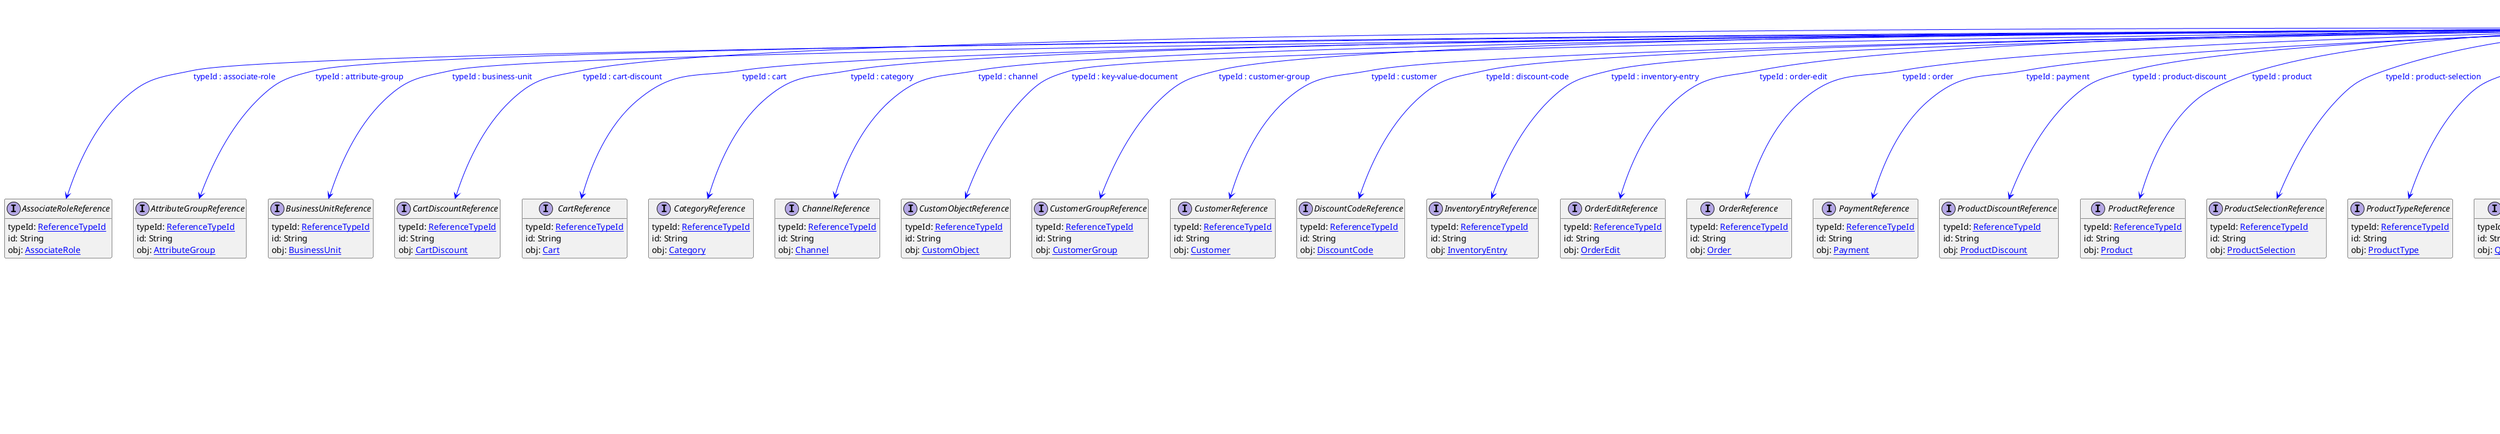@startuml

hide empty fields
hide empty methods
legend
|= |= line |
|<back:black>   </back>| inheritance |
|<back:green>   </back>| property reference |
|<back:blue>   </back>| discriminated class |
endlegend
interface Reference [[Reference.svg]]  {
    typeId: [[ReferenceTypeId.svg ReferenceTypeId]]
    id: String
}


interface AssociateRoleReference [[AssociateRoleReference.svg]]  {
    typeId: [[ReferenceTypeId.svg ReferenceTypeId]]
    id: String
    obj: [[AssociateRole.svg AssociateRole]]
}
interface AttributeGroupReference [[AttributeGroupReference.svg]]  {
    typeId: [[ReferenceTypeId.svg ReferenceTypeId]]
    id: String
    obj: [[AttributeGroup.svg AttributeGroup]]
}
interface BusinessUnitReference [[BusinessUnitReference.svg]]  {
    typeId: [[ReferenceTypeId.svg ReferenceTypeId]]
    id: String
    obj: [[BusinessUnit.svg BusinessUnit]]
}
interface CartDiscountReference [[CartDiscountReference.svg]]  {
    typeId: [[ReferenceTypeId.svg ReferenceTypeId]]
    id: String
    obj: [[CartDiscount.svg CartDiscount]]
}
interface CartReference [[CartReference.svg]]  {
    typeId: [[ReferenceTypeId.svg ReferenceTypeId]]
    id: String
    obj: [[Cart.svg Cart]]
}
interface CategoryReference [[CategoryReference.svg]]  {
    typeId: [[ReferenceTypeId.svg ReferenceTypeId]]
    id: String
    obj: [[Category.svg Category]]
}
interface ChannelReference [[ChannelReference.svg]]  {
    typeId: [[ReferenceTypeId.svg ReferenceTypeId]]
    id: String
    obj: [[Channel.svg Channel]]
}
interface CustomObjectReference [[CustomObjectReference.svg]]  {
    typeId: [[ReferenceTypeId.svg ReferenceTypeId]]
    id: String
    obj: [[CustomObject.svg CustomObject]]
}
interface CustomerGroupReference [[CustomerGroupReference.svg]]  {
    typeId: [[ReferenceTypeId.svg ReferenceTypeId]]
    id: String
    obj: [[CustomerGroup.svg CustomerGroup]]
}
interface CustomerReference [[CustomerReference.svg]]  {
    typeId: [[ReferenceTypeId.svg ReferenceTypeId]]
    id: String
    obj: [[Customer.svg Customer]]
}
interface DiscountCodeReference [[DiscountCodeReference.svg]]  {
    typeId: [[ReferenceTypeId.svg ReferenceTypeId]]
    id: String
    obj: [[DiscountCode.svg DiscountCode]]
}
interface InventoryEntryReference [[InventoryEntryReference.svg]]  {
    typeId: [[ReferenceTypeId.svg ReferenceTypeId]]
    id: String
    obj: [[InventoryEntry.svg InventoryEntry]]
}
interface OrderEditReference [[OrderEditReference.svg]]  {
    typeId: [[ReferenceTypeId.svg ReferenceTypeId]]
    id: String
    obj: [[OrderEdit.svg OrderEdit]]
}
interface OrderReference [[OrderReference.svg]]  {
    typeId: [[ReferenceTypeId.svg ReferenceTypeId]]
    id: String
    obj: [[Order.svg Order]]
}
interface PaymentReference [[PaymentReference.svg]]  {
    typeId: [[ReferenceTypeId.svg ReferenceTypeId]]
    id: String
    obj: [[Payment.svg Payment]]
}
interface ProductDiscountReference [[ProductDiscountReference.svg]]  {
    typeId: [[ReferenceTypeId.svg ReferenceTypeId]]
    id: String
    obj: [[ProductDiscount.svg ProductDiscount]]
}
interface ProductReference [[ProductReference.svg]]  {
    typeId: [[ReferenceTypeId.svg ReferenceTypeId]]
    id: String
    obj: [[Product.svg Product]]
}
interface ProductSelectionReference [[ProductSelectionReference.svg]]  {
    typeId: [[ReferenceTypeId.svg ReferenceTypeId]]
    id: String
    obj: [[ProductSelection.svg ProductSelection]]
}
interface ProductTypeReference [[ProductTypeReference.svg]]  {
    typeId: [[ReferenceTypeId.svg ReferenceTypeId]]
    id: String
    obj: [[ProductType.svg ProductType]]
}
interface QuoteReference [[QuoteReference.svg]]  {
    typeId: [[ReferenceTypeId.svg ReferenceTypeId]]
    id: String
    obj: [[Quote.svg Quote]]
}
interface QuoteRequestReference [[QuoteRequestReference.svg]]  {
    typeId: [[ReferenceTypeId.svg ReferenceTypeId]]
    id: String
    obj: [[QuoteRequest.svg QuoteRequest]]
}
interface ReviewReference [[ReviewReference.svg]]  {
    typeId: [[ReferenceTypeId.svg ReferenceTypeId]]
    id: String
    obj: [[Review.svg Review]]
}
interface ShippingMethodReference [[ShippingMethodReference.svg]]  {
    typeId: [[ReferenceTypeId.svg ReferenceTypeId]]
    id: String
    obj: [[ShippingMethod.svg ShippingMethod]]
}
interface ShoppingListReference [[ShoppingListReference.svg]]  {
    typeId: [[ReferenceTypeId.svg ReferenceTypeId]]
    id: String
    obj: [[ShoppingList.svg ShoppingList]]
}
interface StagedQuoteReference [[StagedQuoteReference.svg]]  {
    typeId: [[ReferenceTypeId.svg ReferenceTypeId]]
    id: String
    obj: [[StagedQuote.svg StagedQuote]]
}
interface StandalonePriceReference [[StandalonePriceReference.svg]]  {
    typeId: [[ReferenceTypeId.svg ReferenceTypeId]]
    id: String
    obj: [[StandalonePrice.svg StandalonePrice]]
}
interface StateReference [[StateReference.svg]]  {
    typeId: [[ReferenceTypeId.svg ReferenceTypeId]]
    id: String
    obj: [[State.svg State]]
}
interface StoreReference [[StoreReference.svg]]  {
    typeId: [[ReferenceTypeId.svg ReferenceTypeId]]
    id: String
    obj: [[Store.svg Store]]
}
interface TaxCategoryReference [[TaxCategoryReference.svg]]  {
    typeId: [[ReferenceTypeId.svg ReferenceTypeId]]
    id: String
    obj: [[TaxCategory.svg TaxCategory]]
}
interface TypeReference [[TypeReference.svg]]  {
    typeId: [[ReferenceTypeId.svg ReferenceTypeId]]
    id: String
    obj: [[Type.svg Type]]
}
interface ZoneReference [[ZoneReference.svg]]  {
    typeId: [[ReferenceTypeId.svg ReferenceTypeId]]
    id: String
    obj: [[Zone.svg Zone]]
}
interface CartDiscount [[CartDiscount.svg]]  {
    id: String
    version: Long
    createdAt: DateTime
    lastModifiedAt: DateTime
    lastModifiedBy: [[LastModifiedBy.svg LastModifiedBy]]
    createdBy: [[CreatedBy.svg CreatedBy]]
    name: [[LocalizedString.svg LocalizedString]]
    key: String
    description: [[LocalizedString.svg LocalizedString]]
    value: [[CartDiscountValue.svg CartDiscountValue]]
    cartPredicate: String
    target: [[CartDiscountTarget.svg CartDiscountTarget]]
    sortOrder: String
    isActive: Boolean
    validFrom: DateTime
    validUntil: DateTime
    requiresDiscountCode: Boolean
    references: [[Reference.svg List<Reference>]]
    stackingMode: [[StackingMode.svg StackingMode]]
    custom: [[CustomFields.svg CustomFields]]
}
interface DiscountCode [[DiscountCode.svg]]  {
    id: String
    version: Long
    createdAt: DateTime
    lastModifiedAt: DateTime
    lastModifiedBy: [[LastModifiedBy.svg LastModifiedBy]]
    createdBy: [[CreatedBy.svg CreatedBy]]
    name: [[LocalizedString.svg LocalizedString]]
    description: [[LocalizedString.svg LocalizedString]]
    code: String
    cartDiscounts: [[CartDiscountReference.svg List<CartDiscountReference>]]
    cartPredicate: String
    isActive: Boolean
    references: [[Reference.svg List<Reference>]]
    maxApplications: Long
    maxApplicationsPerCustomer: Long
    custom: [[CustomFields.svg CustomFields]]
    groups: [[String.svg List<String>]]
    validFrom: DateTime
    validUntil: DateTime
    applicationVersion: Long
}
interface ProductDiscount [[ProductDiscount.svg]]  {
    id: String
    version: Long
    createdAt: DateTime
    lastModifiedAt: DateTime
    lastModifiedBy: [[LastModifiedBy.svg LastModifiedBy]]
    createdBy: [[CreatedBy.svg CreatedBy]]
    name: [[LocalizedString.svg LocalizedString]]
    key: String
    description: [[LocalizedString.svg LocalizedString]]
    value: [[ProductDiscountValue.svg ProductDiscountValue]]
    predicate: String
    sortOrder: String
    isActive: Boolean
    references: [[Reference.svg List<Reference>]]
    validFrom: DateTime
    validUntil: DateTime
}
interface DuplicateFieldWithConflictingResourceError [[DuplicateFieldWithConflictingResourceError.svg]]  {
    code: String
    message: String
    field: String
    duplicateValue: [[Object.svg Object]]
    conflictingResource: [[Reference.svg Reference]]
}
interface ExtensionInput [[ExtensionInput.svg]]  {
    action: [[ExtensionAction.svg ExtensionAction]]
    resource: [[Reference.svg Reference]]
}
interface Message [[Message.svg]]  {
    id: String
    version: Long
    createdAt: DateTime
    lastModifiedAt: DateTime
    lastModifiedBy: [[LastModifiedBy.svg LastModifiedBy]]
    createdBy: [[CreatedBy.svg CreatedBy]]
    sequenceNumber: Long
    resource: [[Reference.svg Reference]]
    resourceVersion: Long
    type: String
    resourceUserProvidedIdentifiers: [[UserProvidedIdentifiers.svg UserProvidedIdentifiers]]
}
interface ReviewRatingSetMessage [[ReviewRatingSetMessage.svg]]  {
    id: String
    version: Long
    createdAt: DateTime
    lastModifiedAt: DateTime
    lastModifiedBy: [[LastModifiedBy.svg LastModifiedBy]]
    createdBy: [[CreatedBy.svg CreatedBy]]
    sequenceNumber: Long
    resource: [[Reference.svg Reference]]
    resourceVersion: Long
    type: String
    resourceUserProvidedIdentifiers: [[UserProvidedIdentifiers.svg UserProvidedIdentifiers]]
    oldRating: Double
    newRating: Double
    includedInStatistics: Boolean
    target: [[Reference.svg Reference]]
}
interface ReviewStateTransitionMessage [[ReviewStateTransitionMessage.svg]]  {
    id: String
    version: Long
    createdAt: DateTime
    lastModifiedAt: DateTime
    lastModifiedBy: [[LastModifiedBy.svg LastModifiedBy]]
    createdBy: [[CreatedBy.svg CreatedBy]]
    sequenceNumber: Long
    resource: [[Reference.svg Reference]]
    resourceVersion: Long
    type: String
    resourceUserProvidedIdentifiers: [[UserProvidedIdentifiers.svg UserProvidedIdentifiers]]
    oldState: [[StateReference.svg StateReference]]
    newState: [[StateReference.svg StateReference]]
    oldIncludedInStatistics: Boolean
    newIncludedInStatistics: Boolean
    target: [[Reference.svg Reference]]
    force: Boolean
}
interface ReviewRatingSetMessagePayload [[ReviewRatingSetMessagePayload.svg]]  {
    type: String
    oldRating: Double
    newRating: Double
    includedInStatistics: Boolean
    target: [[Reference.svg Reference]]
}
interface ReviewStateTransitionMessagePayload [[ReviewStateTransitionMessagePayload.svg]]  {
    type: String
    oldState: [[StateReference.svg StateReference]]
    newState: [[StateReference.svg StateReference]]
    oldIncludedInStatistics: Boolean
    newIncludedInStatistics: Boolean
    target: [[Reference.svg Reference]]
    force: Boolean
}
interface DeliveryPayload [[DeliveryPayload.svg]]  {
    projectKey: String
    notificationType: String
    resource: [[Reference.svg Reference]]
    resourceUserProvidedIdentifiers: [[UserProvidedIdentifiers.svg UserProvidedIdentifiers]]
}
Reference --> AssociateRoleReference #blue;text:blue : "typeId : associate-role"
Reference --> AttributeGroupReference #blue;text:blue : "typeId : attribute-group"
Reference --> BusinessUnitReference #blue;text:blue : "typeId : business-unit"
Reference --> CartDiscountReference #blue;text:blue : "typeId : cart-discount"
Reference --> CartReference #blue;text:blue : "typeId : cart"
Reference --> CategoryReference #blue;text:blue : "typeId : category"
Reference --> ChannelReference #blue;text:blue : "typeId : channel"
Reference --> CustomObjectReference #blue;text:blue : "typeId : key-value-document"
Reference --> CustomerGroupReference #blue;text:blue : "typeId : customer-group"
Reference --> CustomerReference #blue;text:blue : "typeId : customer"
Reference --> DiscountCodeReference #blue;text:blue : "typeId : discount-code"
Reference --> InventoryEntryReference #blue;text:blue : "typeId : inventory-entry"
Reference --> OrderEditReference #blue;text:blue : "typeId : order-edit"
Reference --> OrderReference #blue;text:blue : "typeId : order"
Reference --> PaymentReference #blue;text:blue : "typeId : payment"
Reference --> ProductDiscountReference #blue;text:blue : "typeId : product-discount"
Reference --> ProductReference #blue;text:blue : "typeId : product"
Reference --> ProductSelectionReference #blue;text:blue : "typeId : product-selection"
Reference --> ProductTypeReference #blue;text:blue : "typeId : product-type"
Reference --> QuoteReference #blue;text:blue : "typeId : quote"
Reference --> QuoteRequestReference #blue;text:blue : "typeId : quote-request"
Reference --> ReviewReference #blue;text:blue : "typeId : review"
Reference --> ShippingMethodReference #blue;text:blue : "typeId : shipping-method"
Reference --> ShoppingListReference #blue;text:blue : "typeId : shopping-list"
Reference --> StagedQuoteReference #blue;text:blue : "typeId : staged-quote"
Reference --> StandalonePriceReference #blue;text:blue : "typeId : standalone-price"
Reference --> StateReference #blue;text:blue : "typeId : state"
Reference --> StoreReference #blue;text:blue : "typeId : store"
Reference --> TaxCategoryReference #blue;text:blue : "typeId : tax-category"
Reference --> TypeReference #blue;text:blue : "typeId : type"
Reference --> ZoneReference #blue;text:blue : "typeId : zone"
Reference --> CartDiscount #green;text:green : "references"
Reference --> DiscountCode #green;text:green : "references"
Reference --> ProductDiscount #green;text:green : "references"
Reference --> DuplicateFieldWithConflictingResourceError #green;text:green : "conflictingResource"
Reference --> ExtensionInput #green;text:green : "resource"
Reference --> Message #green;text:green : "resource"
Reference --> ReviewRatingSetMessage #green;text:green : "target"
Reference --> ReviewStateTransitionMessage #green;text:green : "target"
Reference --> ReviewRatingSetMessagePayload #green;text:green : "target"
Reference --> ReviewStateTransitionMessagePayload #green;text:green : "target"
Reference --> DeliveryPayload #green;text:green : "resource"
@enduml
